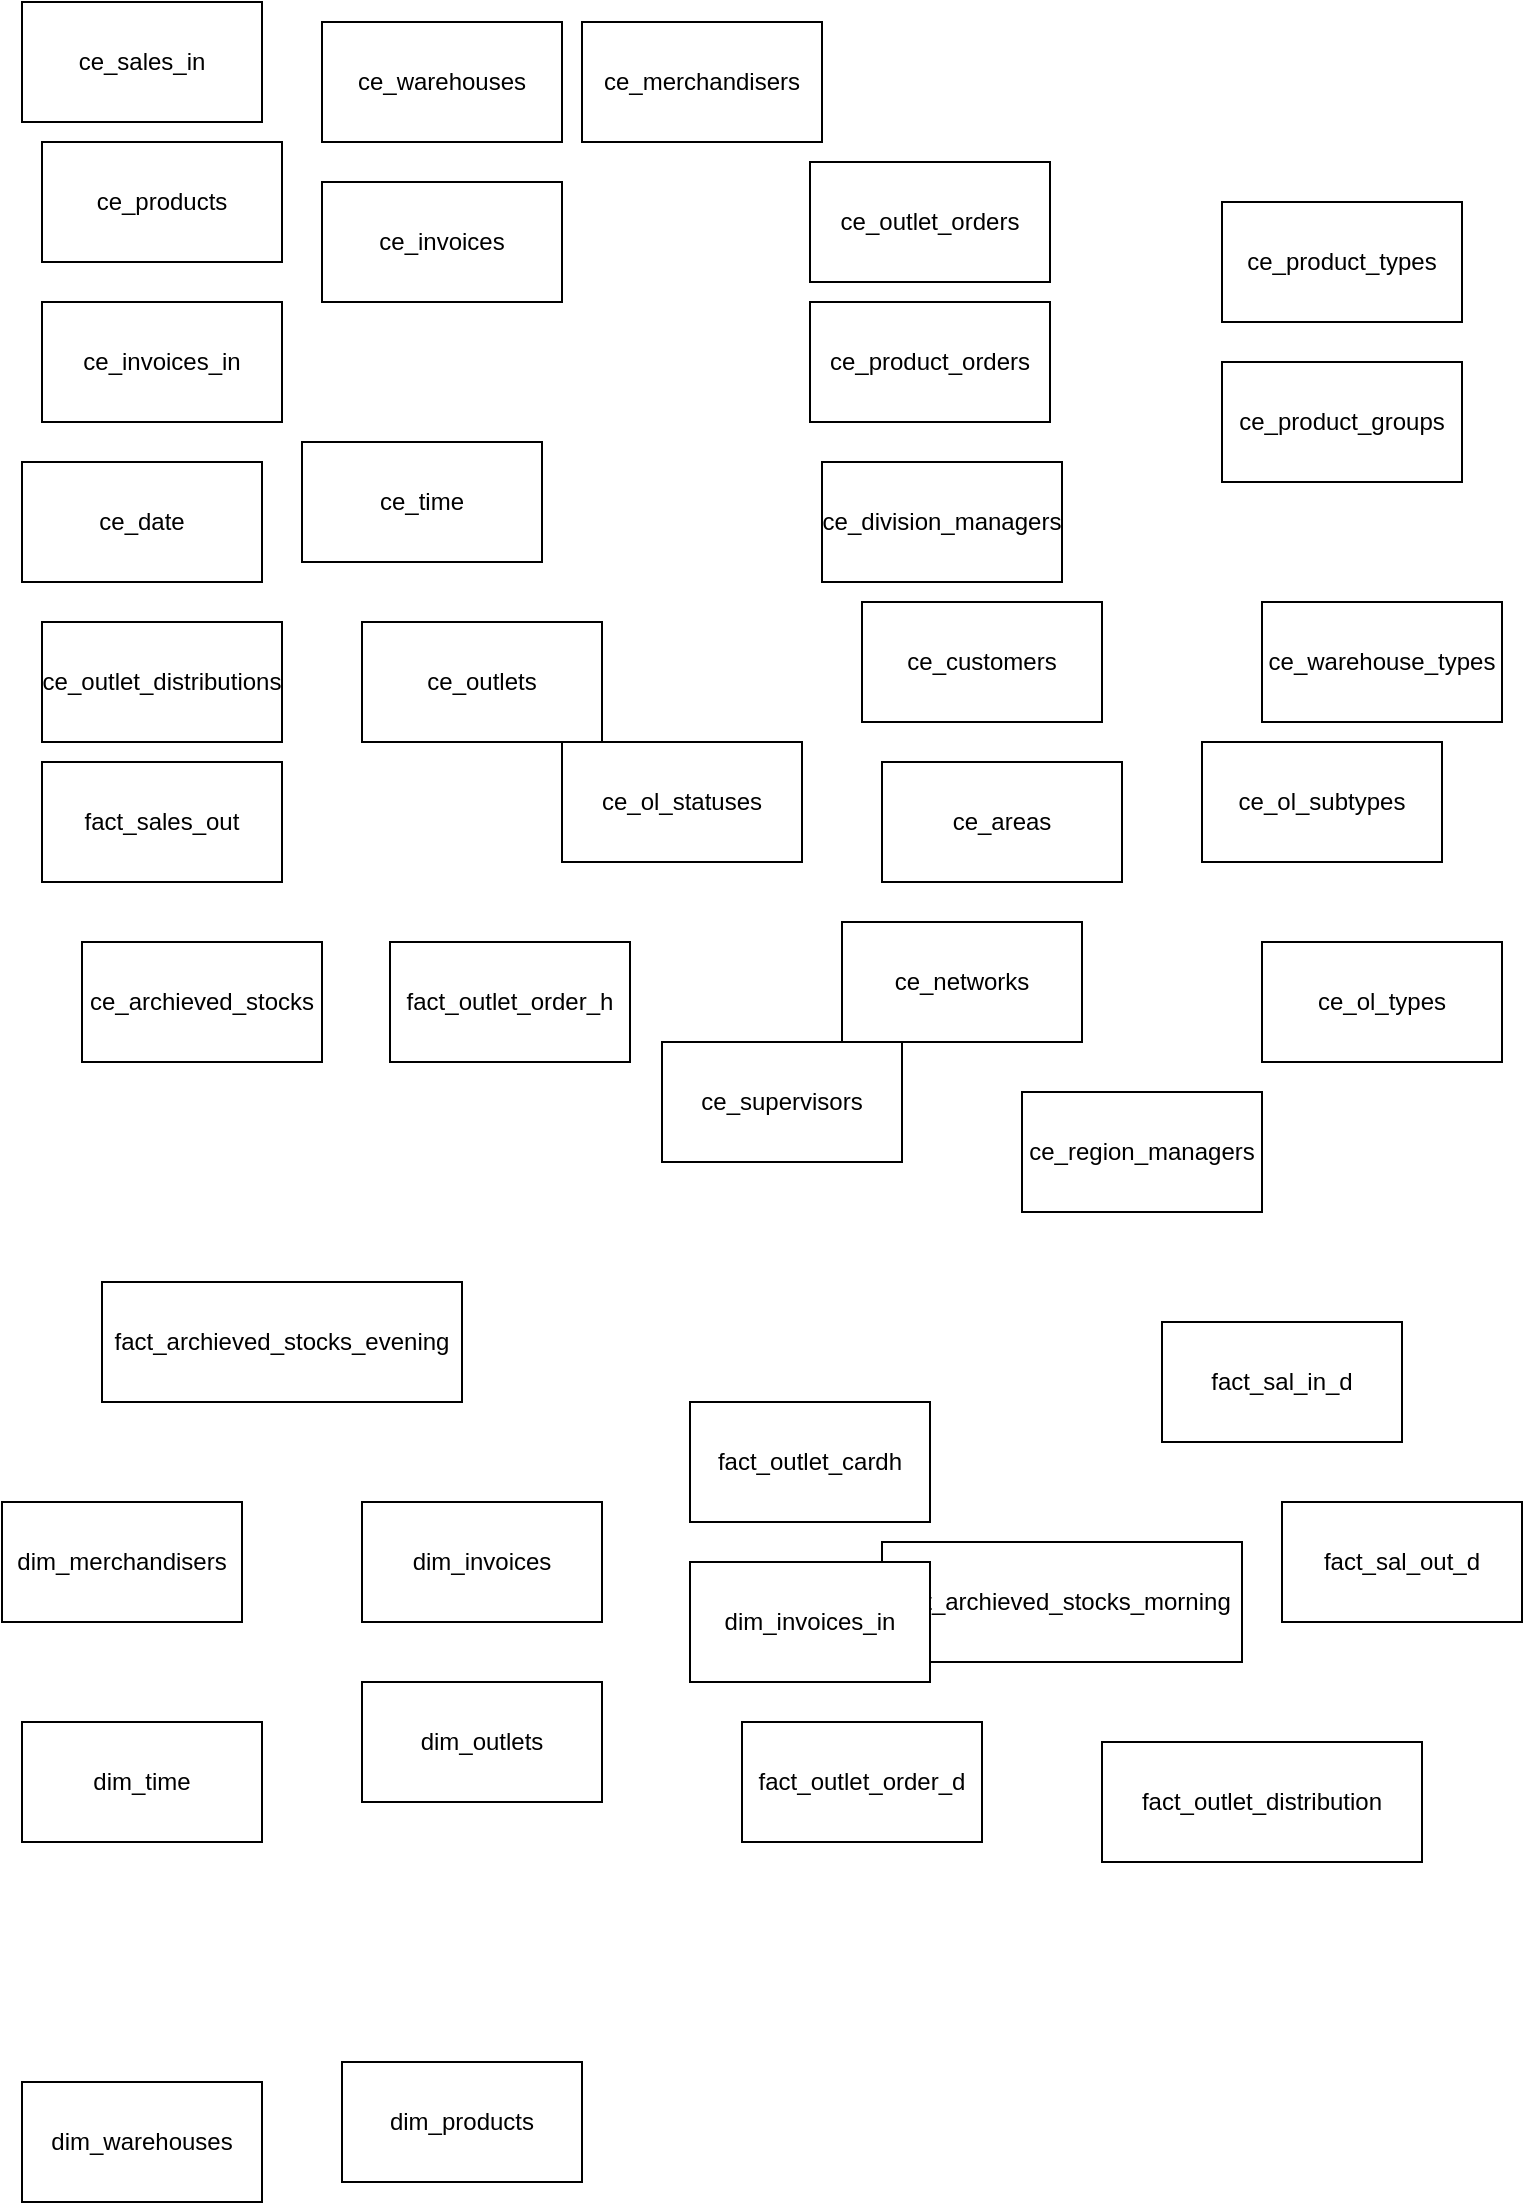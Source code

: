 <mxfile version="14.3.2" type="github">
  <diagram id="_7fvWpgEpttmV5Ay3wuX" name="Page-1">
    <mxGraphModel dx="1038" dy="413" grid="1" gridSize="10" guides="1" tooltips="1" connect="1" arrows="1" fold="1" page="1" pageScale="1" pageWidth="827" pageHeight="1169" math="0" shadow="0">
      <root>
        <mxCell id="0" />
        <mxCell id="1" parent="0" />
        <mxCell id="LVDijOxA85md7Me_FVsT-3" value="fact_archieved_stocks_morning" style="rounded=0;whiteSpace=wrap;html=1;" vertex="1" parent="1">
          <mxGeometry x="450" y="780" width="180" height="60" as="geometry" />
        </mxCell>
        <mxCell id="LVDijOxA85md7Me_FVsT-4" value="fact_archieved_stocks_evening" style="rounded=0;whiteSpace=wrap;html=1;" vertex="1" parent="1">
          <mxGeometry x="60" y="650" width="180" height="60" as="geometry" />
        </mxCell>
        <mxCell id="LVDijOxA85md7Me_FVsT-5" value="dim_invoices_in" style="rounded=0;whiteSpace=wrap;html=1;" vertex="1" parent="1">
          <mxGeometry x="354" y="790" width="120" height="60" as="geometry" />
        </mxCell>
        <mxCell id="LVDijOxA85md7Me_FVsT-7" value="fact_outlet_order_d" style="rounded=0;whiteSpace=wrap;html=1;" vertex="1" parent="1">
          <mxGeometry x="380" y="870" width="120" height="60" as="geometry" />
        </mxCell>
        <mxCell id="LVDijOxA85md7Me_FVsT-9" value="dim_products" style="rounded=0;whiteSpace=wrap;html=1;" vertex="1" parent="1">
          <mxGeometry x="180" y="1040" width="120" height="60" as="geometry" />
        </mxCell>
        <mxCell id="LVDijOxA85md7Me_FVsT-10" value="dim_time" style="rounded=0;whiteSpace=wrap;html=1;" vertex="1" parent="1">
          <mxGeometry x="20" y="870" width="120" height="60" as="geometry" />
        </mxCell>
        <mxCell id="LVDijOxA85md7Me_FVsT-11" value="fact_outlet_order_h" style="rounded=0;whiteSpace=wrap;html=1;" vertex="1" parent="1">
          <mxGeometry x="204" y="480" width="120" height="60" as="geometry" />
        </mxCell>
        <mxCell id="LVDijOxA85md7Me_FVsT-12" value="dim_invoices" style="rounded=0;whiteSpace=wrap;html=1;" vertex="1" parent="1">
          <mxGeometry x="190" y="760" width="120" height="60" as="geometry" />
        </mxCell>
        <mxCell id="LVDijOxA85md7Me_FVsT-13" value="fact_outlet_distribution" style="rounded=0;whiteSpace=wrap;html=1;" vertex="1" parent="1">
          <mxGeometry x="560" y="880" width="160" height="60" as="geometry" />
        </mxCell>
        <mxCell id="LVDijOxA85md7Me_FVsT-14" value="fact_sal_in_d" style="rounded=0;whiteSpace=wrap;html=1;" vertex="1" parent="1">
          <mxGeometry x="590" y="670" width="120" height="60" as="geometry" />
        </mxCell>
        <mxCell id="LVDijOxA85md7Me_FVsT-15" value="fact_sal_out_d" style="rounded=0;whiteSpace=wrap;html=1;" vertex="1" parent="1">
          <mxGeometry x="650" y="760" width="120" height="60" as="geometry" />
        </mxCell>
        <mxCell id="LVDijOxA85md7Me_FVsT-16" value="fact_outlet_cardh" style="rounded=0;whiteSpace=wrap;html=1;" vertex="1" parent="1">
          <mxGeometry x="354" y="710" width="120" height="60" as="geometry" />
        </mxCell>
        <mxCell id="LVDijOxA85md7Me_FVsT-18" value="dim_warehouses" style="rounded=0;whiteSpace=wrap;html=1;" vertex="1" parent="1">
          <mxGeometry x="20" y="1050" width="120" height="60" as="geometry" />
        </mxCell>
        <mxCell id="LVDijOxA85md7Me_FVsT-19" value="dim_outlets" style="rounded=0;whiteSpace=wrap;html=1;" vertex="1" parent="1">
          <mxGeometry x="190" y="850" width="120" height="60" as="geometry" />
        </mxCell>
        <mxCell id="LVDijOxA85md7Me_FVsT-20" value="dim_merchandisers" style="rounded=0;whiteSpace=wrap;html=1;" vertex="1" parent="1">
          <mxGeometry x="10" y="760" width="120" height="60" as="geometry" />
        </mxCell>
        <mxCell id="LVDijOxA85md7Me_FVsT-22" value="ce_product_orders" style="rounded=0;whiteSpace=wrap;html=1;" vertex="1" parent="1">
          <mxGeometry x="414" y="160" width="120" height="60" as="geometry" />
        </mxCell>
        <mxCell id="LVDijOxA85md7Me_FVsT-23" value="ce_products" style="rounded=0;whiteSpace=wrap;html=1;" vertex="1" parent="1">
          <mxGeometry x="30" y="80" width="120" height="60" as="geometry" />
        </mxCell>
        <mxCell id="LVDijOxA85md7Me_FVsT-24" value="ce_invoices_in" style="rounded=0;whiteSpace=wrap;html=1;" vertex="1" parent="1">
          <mxGeometry x="30" y="160" width="120" height="60" as="geometry" />
        </mxCell>
        <mxCell id="LVDijOxA85md7Me_FVsT-25" value="ce_warehouses" style="rounded=0;whiteSpace=wrap;html=1;" vertex="1" parent="1">
          <mxGeometry x="170" y="20" width="120" height="60" as="geometry" />
        </mxCell>
        <mxCell id="LVDijOxA85md7Me_FVsT-26" value="ce_outlet_orders" style="rounded=0;whiteSpace=wrap;html=1;" vertex="1" parent="1">
          <mxGeometry x="414" y="90" width="120" height="60" as="geometry" />
        </mxCell>
        <mxCell id="LVDijOxA85md7Me_FVsT-27" value="ce_invoices" style="rounded=0;whiteSpace=wrap;html=1;" vertex="1" parent="1">
          <mxGeometry x="170" y="100" width="120" height="60" as="geometry" />
        </mxCell>
        <mxCell id="LVDijOxA85md7Me_FVsT-28" value="ce_time" style="rounded=0;whiteSpace=wrap;html=1;" vertex="1" parent="1">
          <mxGeometry x="160" y="230" width="120" height="60" as="geometry" />
        </mxCell>
        <mxCell id="LVDijOxA85md7Me_FVsT-29" value="ce_merchandisers" style="rounded=0;whiteSpace=wrap;html=1;" vertex="1" parent="1">
          <mxGeometry x="300" y="20" width="120" height="60" as="geometry" />
        </mxCell>
        <mxCell id="LVDijOxA85md7Me_FVsT-30" value="ce_archieved_stocks" style="rounded=0;whiteSpace=wrap;html=1;" vertex="1" parent="1">
          <mxGeometry x="50" y="480" width="120" height="60" as="geometry" />
        </mxCell>
        <mxCell id="LVDijOxA85md7Me_FVsT-31" value="fact_sales_out" style="rounded=0;whiteSpace=wrap;html=1;" vertex="1" parent="1">
          <mxGeometry x="30" y="390" width="120" height="60" as="geometry" />
        </mxCell>
        <mxCell id="LVDijOxA85md7Me_FVsT-32" value="ce_sales_in" style="rounded=0;whiteSpace=wrap;html=1;" vertex="1" parent="1">
          <mxGeometry x="20" y="10" width="120" height="60" as="geometry" />
        </mxCell>
        <mxCell id="LVDijOxA85md7Me_FVsT-33" value="ce_outlets" style="rounded=0;whiteSpace=wrap;html=1;" vertex="1" parent="1">
          <mxGeometry x="190" y="320" width="120" height="60" as="geometry" />
        </mxCell>
        <mxCell id="LVDijOxA85md7Me_FVsT-34" value="ce_outlet_distributions" style="rounded=0;whiteSpace=wrap;html=1;" vertex="1" parent="1">
          <mxGeometry x="30" y="320" width="120" height="60" as="geometry" />
        </mxCell>
        <mxCell id="LVDijOxA85md7Me_FVsT-35" value="ce_date" style="rounded=0;whiteSpace=wrap;html=1;" vertex="1" parent="1">
          <mxGeometry x="20" y="240" width="120" height="60" as="geometry" />
        </mxCell>
        <mxCell id="LVDijOxA85md7Me_FVsT-36" value="ce_product_types" style="rounded=0;whiteSpace=wrap;html=1;" vertex="1" parent="1">
          <mxGeometry x="620" y="110" width="120" height="60" as="geometry" />
        </mxCell>
        <mxCell id="LVDijOxA85md7Me_FVsT-37" value="ce_product_groups" style="rounded=0;whiteSpace=wrap;html=1;" vertex="1" parent="1">
          <mxGeometry x="620" y="190" width="120" height="60" as="geometry" />
        </mxCell>
        <mxCell id="LVDijOxA85md7Me_FVsT-38" value="ce_warehouse_types" style="rounded=0;whiteSpace=wrap;html=1;" vertex="1" parent="1">
          <mxGeometry x="640" y="310" width="120" height="60" as="geometry" />
        </mxCell>
        <mxCell id="LVDijOxA85md7Me_FVsT-39" value="ce_ol_subtypes" style="rounded=0;whiteSpace=wrap;html=1;" vertex="1" parent="1">
          <mxGeometry x="610" y="380" width="120" height="60" as="geometry" />
        </mxCell>
        <mxCell id="LVDijOxA85md7Me_FVsT-40" value="ce_ol_types" style="rounded=0;whiteSpace=wrap;html=1;" vertex="1" parent="1">
          <mxGeometry x="640" y="480" width="120" height="60" as="geometry" />
        </mxCell>
        <mxCell id="LVDijOxA85md7Me_FVsT-41" value="ce_areas" style="rounded=0;whiteSpace=wrap;html=1;" vertex="1" parent="1">
          <mxGeometry x="450" y="390" width="120" height="60" as="geometry" />
        </mxCell>
        <mxCell id="LVDijOxA85md7Me_FVsT-42" value="ce_networks" style="rounded=0;whiteSpace=wrap;html=1;" vertex="1" parent="1">
          <mxGeometry x="430" y="470" width="120" height="60" as="geometry" />
        </mxCell>
        <mxCell id="LVDijOxA85md7Me_FVsT-43" value="ce_customers" style="rounded=0;whiteSpace=wrap;html=1;" vertex="1" parent="1">
          <mxGeometry x="440" y="310" width="120" height="60" as="geometry" />
        </mxCell>
        <mxCell id="LVDijOxA85md7Me_FVsT-44" value="ce_ol_statuses" style="rounded=0;whiteSpace=wrap;html=1;" vertex="1" parent="1">
          <mxGeometry x="290" y="380" width="120" height="60" as="geometry" />
        </mxCell>
        <mxCell id="LVDijOxA85md7Me_FVsT-45" value="ce_supervisors" style="rounded=0;whiteSpace=wrap;html=1;" vertex="1" parent="1">
          <mxGeometry x="340" y="530" width="120" height="60" as="geometry" />
        </mxCell>
        <mxCell id="LVDijOxA85md7Me_FVsT-46" value="ce_division_managers" style="rounded=0;whiteSpace=wrap;html=1;" vertex="1" parent="1">
          <mxGeometry x="420" y="240" width="120" height="60" as="geometry" />
        </mxCell>
        <mxCell id="LVDijOxA85md7Me_FVsT-47" value="ce_region_managers" style="rounded=0;whiteSpace=wrap;html=1;" vertex="1" parent="1">
          <mxGeometry x="520" y="555" width="120" height="60" as="geometry" />
        </mxCell>
      </root>
    </mxGraphModel>
  </diagram>
</mxfile>

